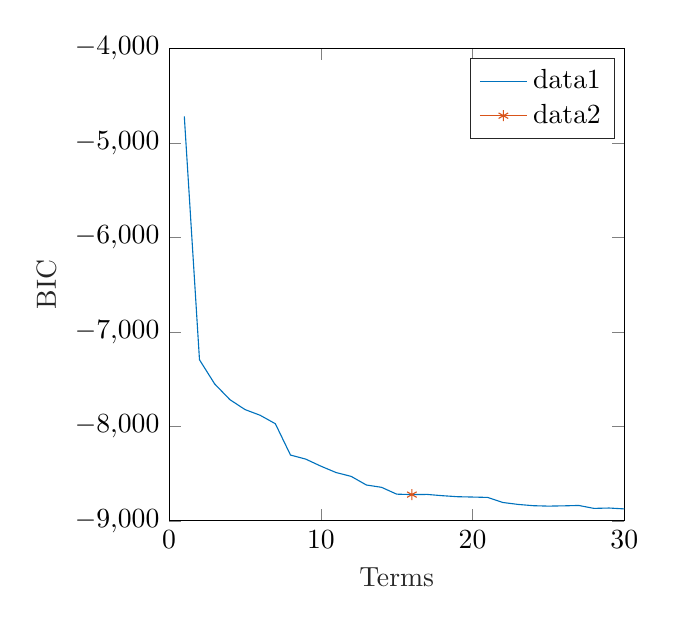 % This file was created by matlab2tikz.
%
\definecolor{mycolor1}{rgb}{0.0,0.447,0.741}%
\definecolor{mycolor2}{rgb}{0.85,0.325,0.098}%
%
\begin{tikzpicture}

\begin{axis}[%
width=5.78cm,
height=6cm,
at={(0cm,0cm)},
scale only axis,
xmin=0,
xmax=30,
xlabel style={font=\color{white!15!black}},
xlabel={Terms},
ymin=-9000,
ymax=-4000,
ylabel style={font=\color{white!15!black}},
ylabel={BIC},
axis background/.style={fill=white},
legend style={legend cell align=left, align=left, draw=white!15!black}
]
\addplot [color=mycolor1]
  table[row sep=crcr]{%
1	-4718.642\\
2	-7294.362\\
3	-7549.674\\
4	-7715.69\\
5	-7821.131\\
6	-7881.815\\
7	-7971.006\\
8	-8302.645\\
9	-8345.473\\
10	-8420.085\\
11	-8487.504\\
12	-8528.404\\
13	-8619.517\\
14	-8644.118\\
15	-8716.474\\
16	-8721.095\\
17	-8719.367\\
18	-8732.581\\
19	-8743.43\\
20	-8747.073\\
21	-8751.059\\
22	-8804.64\\
23	-8825.105\\
24	-8838.599\\
25	-8843.108\\
26	-8840.269\\
27	-8836.072\\
28	-8867.132\\
29	-8863.285\\
30	-8872.518\\
};
\addlegendentry{data1}

\addplot [color=mycolor2, draw=none, mark=asterisk, mark options={solid, mycolor2}]
  table[row sep=crcr]{%
16	-8721.095\\
};
\addlegendentry{data2}

\end{axis}
\end{tikzpicture}%
